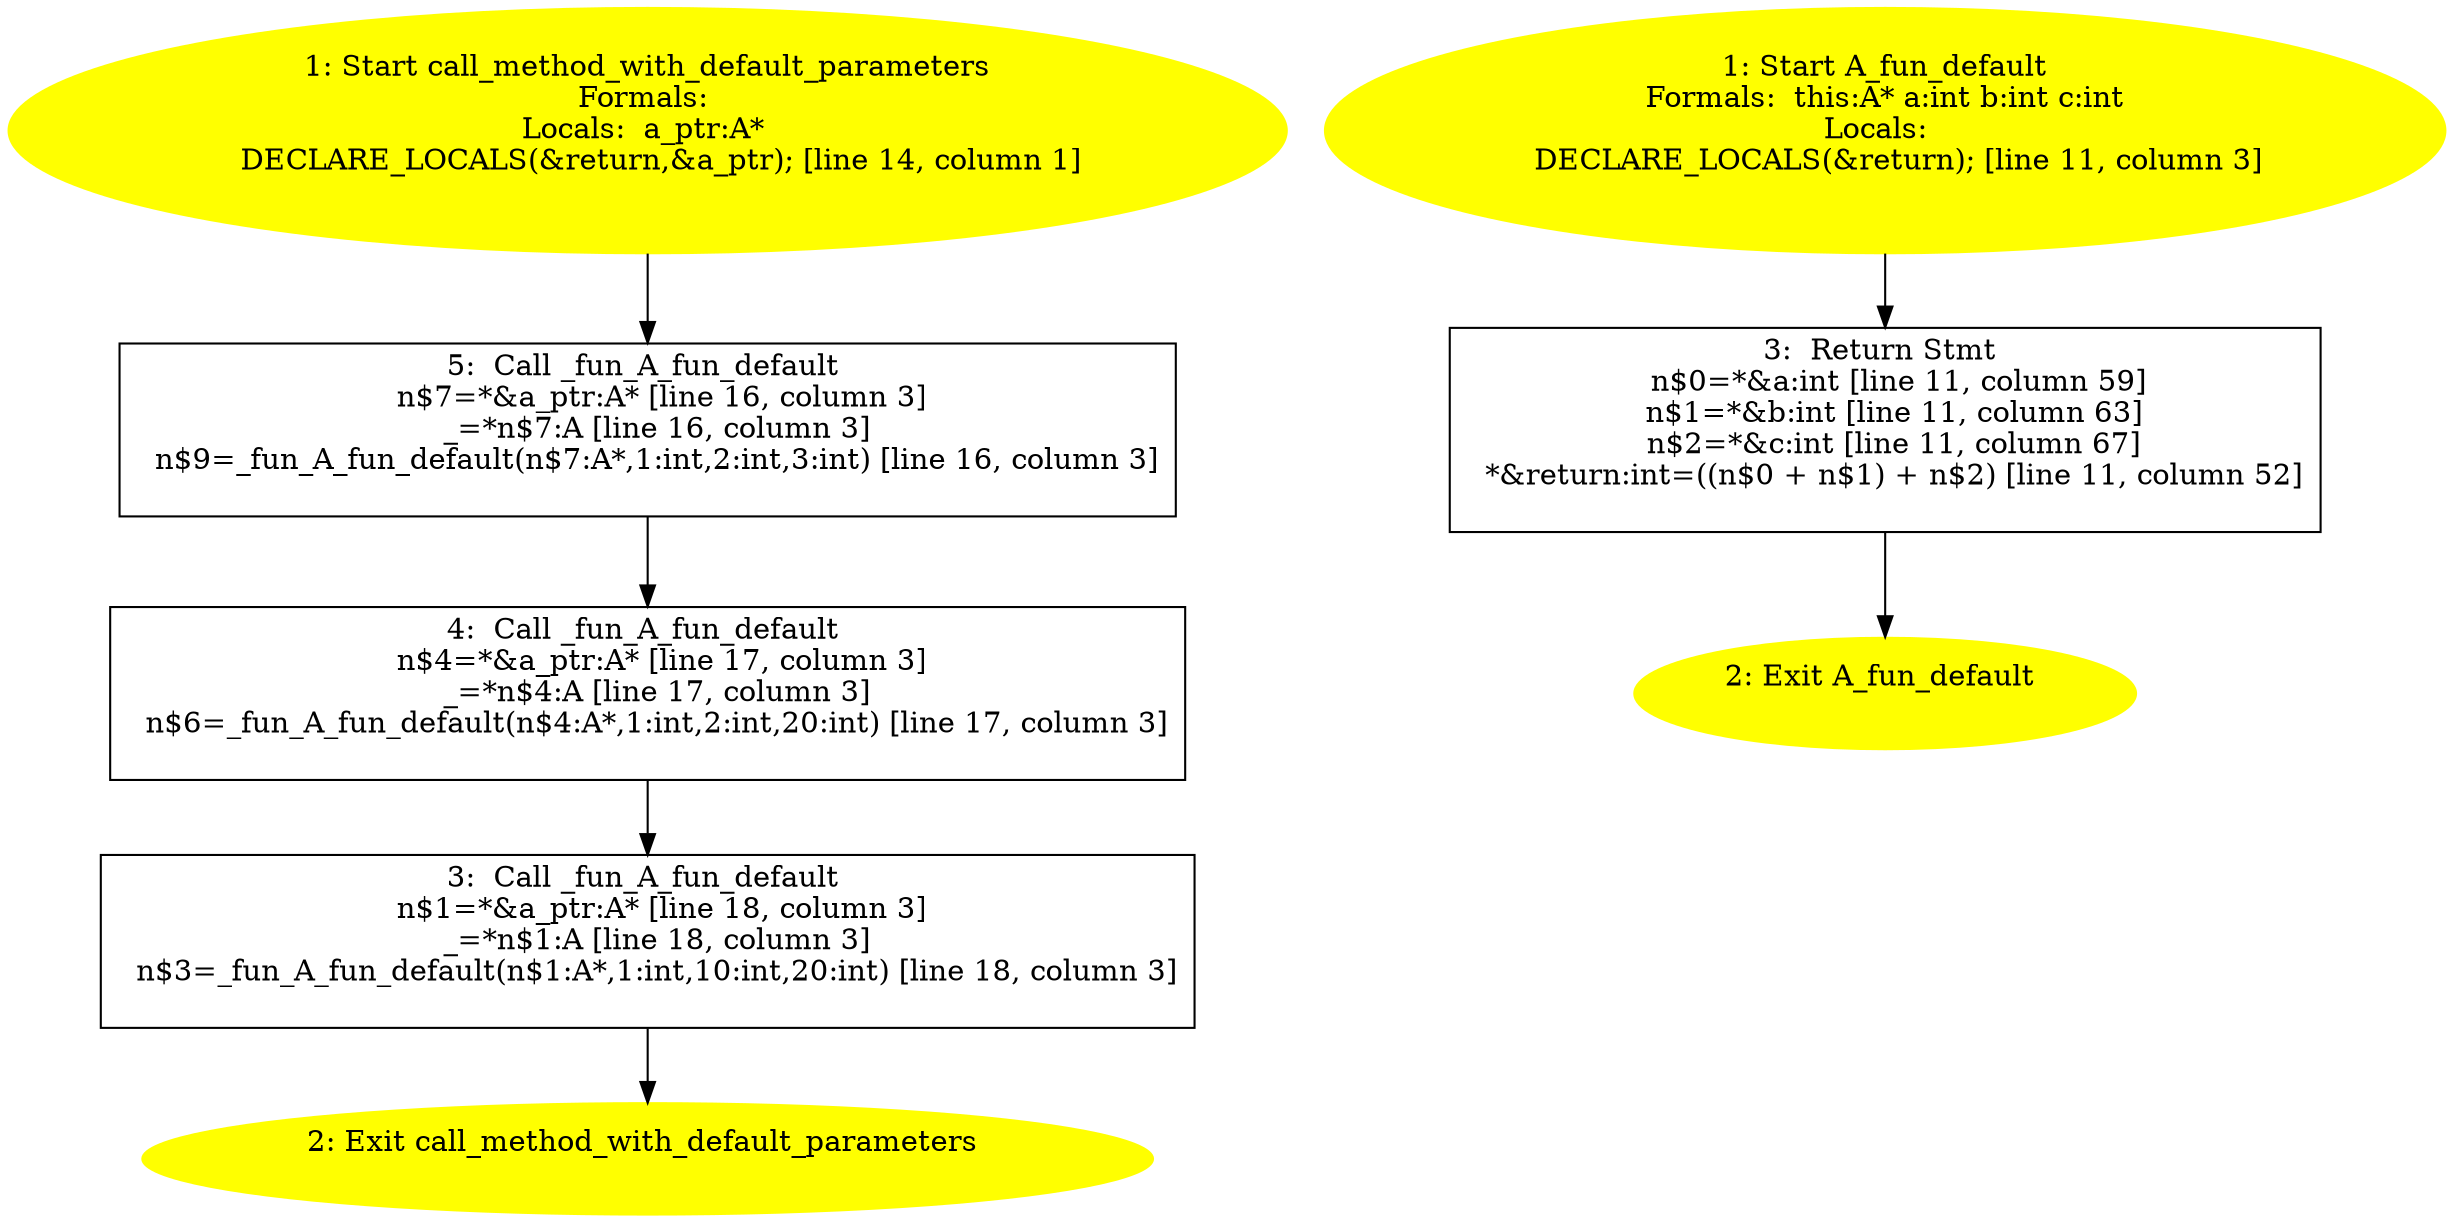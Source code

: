 /* @generated */
digraph cfg {
"call_method_with_default_parameters#7436997991634263214.eaaed1a0020d12e677ebd0f9049f2e4a_1" [label="1: Start call_method_with_default_parameters\nFormals: \nLocals:  a_ptr:A* \n   DECLARE_LOCALS(&return,&a_ptr); [line 14, column 1]\n " color=yellow style=filled]
	

	 "call_method_with_default_parameters#7436997991634263214.eaaed1a0020d12e677ebd0f9049f2e4a_1" -> "call_method_with_default_parameters#7436997991634263214.eaaed1a0020d12e677ebd0f9049f2e4a_5" ;
"call_method_with_default_parameters#7436997991634263214.eaaed1a0020d12e677ebd0f9049f2e4a_2" [label="2: Exit call_method_with_default_parameters \n  " color=yellow style=filled]
	

"call_method_with_default_parameters#7436997991634263214.eaaed1a0020d12e677ebd0f9049f2e4a_3" [label="3:  Call _fun_A_fun_default \n   n$1=*&a_ptr:A* [line 18, column 3]\n  _=*n$1:A [line 18, column 3]\n  n$3=_fun_A_fun_default(n$1:A*,1:int,10:int,20:int) [line 18, column 3]\n " shape="box"]
	

	 "call_method_with_default_parameters#7436997991634263214.eaaed1a0020d12e677ebd0f9049f2e4a_3" -> "call_method_with_default_parameters#7436997991634263214.eaaed1a0020d12e677ebd0f9049f2e4a_2" ;
"call_method_with_default_parameters#7436997991634263214.eaaed1a0020d12e677ebd0f9049f2e4a_4" [label="4:  Call _fun_A_fun_default \n   n$4=*&a_ptr:A* [line 17, column 3]\n  _=*n$4:A [line 17, column 3]\n  n$6=_fun_A_fun_default(n$4:A*,1:int,2:int,20:int) [line 17, column 3]\n " shape="box"]
	

	 "call_method_with_default_parameters#7436997991634263214.eaaed1a0020d12e677ebd0f9049f2e4a_4" -> "call_method_with_default_parameters#7436997991634263214.eaaed1a0020d12e677ebd0f9049f2e4a_3" ;
"call_method_with_default_parameters#7436997991634263214.eaaed1a0020d12e677ebd0f9049f2e4a_5" [label="5:  Call _fun_A_fun_default \n   n$7=*&a_ptr:A* [line 16, column 3]\n  _=*n$7:A [line 16, column 3]\n  n$9=_fun_A_fun_default(n$7:A*,1:int,2:int,3:int) [line 16, column 3]\n " shape="box"]
	

	 "call_method_with_default_parameters#7436997991634263214.eaaed1a0020d12e677ebd0f9049f2e4a_5" -> "call_method_with_default_parameters#7436997991634263214.eaaed1a0020d12e677ebd0f9049f2e4a_4" ;
"fun_default#A#(5743605731228394805).32785ab130b2379c4e3e1b8b23953e73_1" [label="1: Start A_fun_default\nFormals:  this:A* a:int b:int c:int\nLocals:  \n   DECLARE_LOCALS(&return); [line 11, column 3]\n " color=yellow style=filled]
	

	 "fun_default#A#(5743605731228394805).32785ab130b2379c4e3e1b8b23953e73_1" -> "fun_default#A#(5743605731228394805).32785ab130b2379c4e3e1b8b23953e73_3" ;
"fun_default#A#(5743605731228394805).32785ab130b2379c4e3e1b8b23953e73_2" [label="2: Exit A_fun_default \n  " color=yellow style=filled]
	

"fun_default#A#(5743605731228394805).32785ab130b2379c4e3e1b8b23953e73_3" [label="3:  Return Stmt \n   n$0=*&a:int [line 11, column 59]\n  n$1=*&b:int [line 11, column 63]\n  n$2=*&c:int [line 11, column 67]\n  *&return:int=((n$0 + n$1) + n$2) [line 11, column 52]\n " shape="box"]
	

	 "fun_default#A#(5743605731228394805).32785ab130b2379c4e3e1b8b23953e73_3" -> "fun_default#A#(5743605731228394805).32785ab130b2379c4e3e1b8b23953e73_2" ;
}
